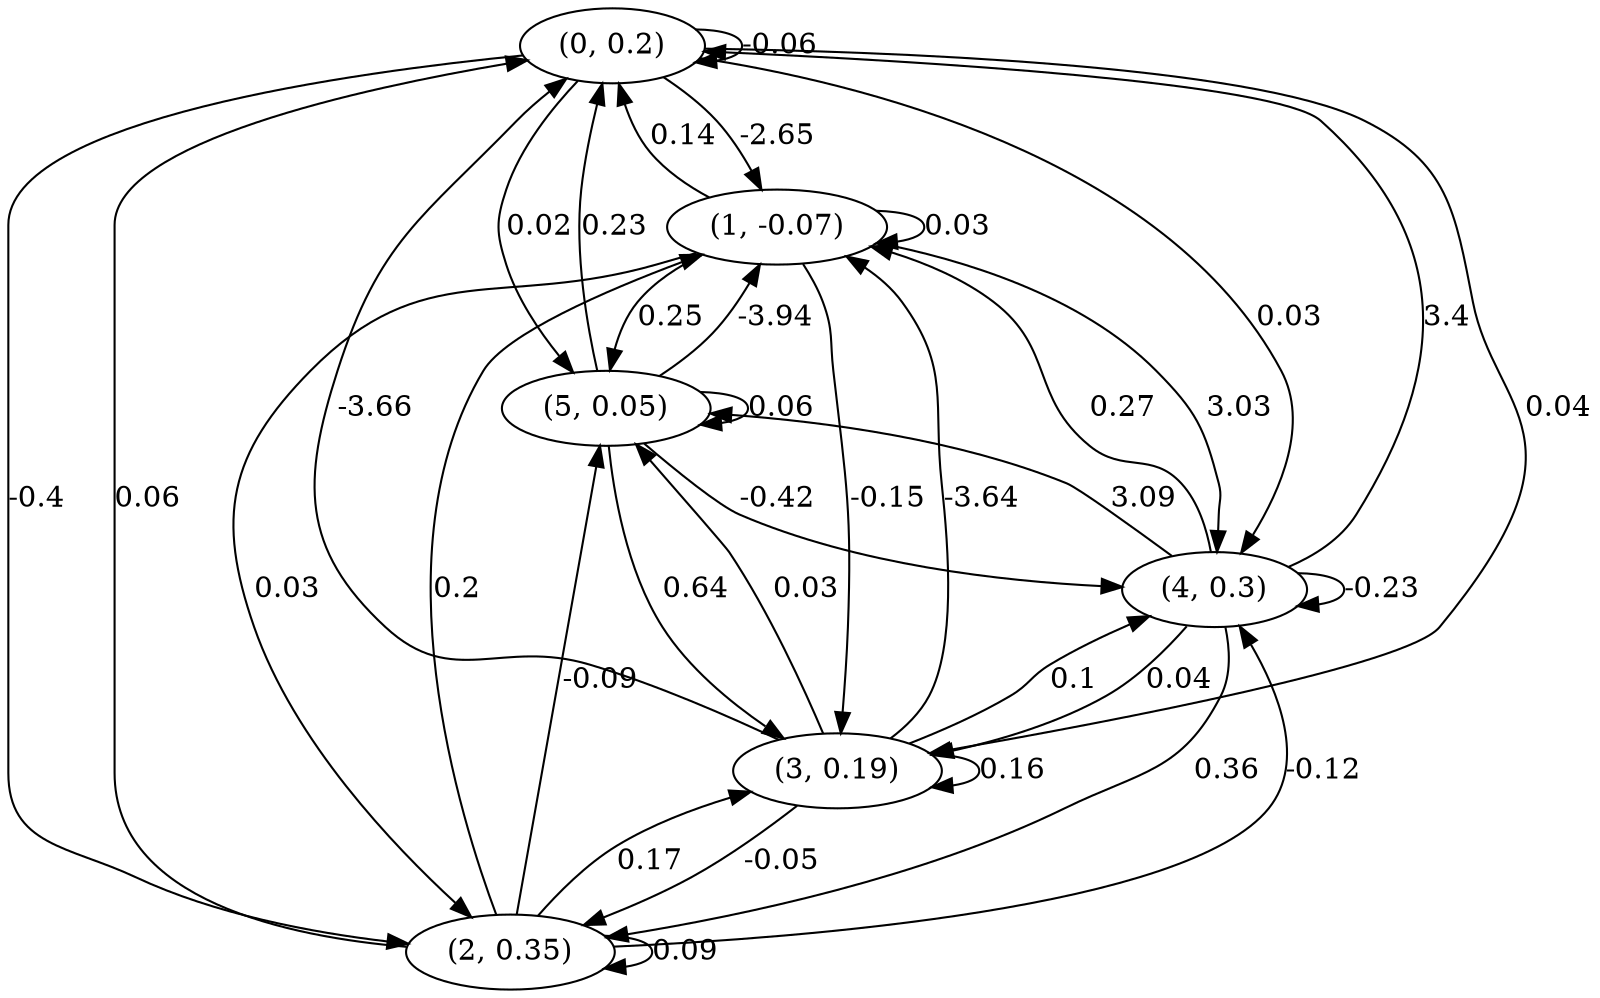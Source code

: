 digraph {
    0 [ label = "(0, 0.2)" ]
    1 [ label = "(1, -0.07)" ]
    2 [ label = "(2, 0.35)" ]
    3 [ label = "(3, 0.19)" ]
    4 [ label = "(4, 0.3)" ]
    5 [ label = "(5, 0.05)" ]
    0 -> 0 [ label = "-0.06" ]
    1 -> 1 [ label = "0.03" ]
    2 -> 2 [ label = "0.09" ]
    3 -> 3 [ label = "0.16" ]
    4 -> 4 [ label = "-0.23" ]
    5 -> 5 [ label = "0.06" ]
    1 -> 0 [ label = "0.14" ]
    2 -> 0 [ label = "0.06" ]
    3 -> 0 [ label = "-3.66" ]
    4 -> 0 [ label = "3.4" ]
    5 -> 0 [ label = "0.23" ]
    0 -> 1 [ label = "-2.65" ]
    2 -> 1 [ label = "0.2" ]
    3 -> 1 [ label = "-3.64" ]
    4 -> 1 [ label = "0.27" ]
    5 -> 1 [ label = "-3.94" ]
    0 -> 2 [ label = "-0.4" ]
    1 -> 2 [ label = "0.03" ]
    3 -> 2 [ label = "-0.05" ]
    4 -> 2 [ label = "0.36" ]
    0 -> 3 [ label = "0.04" ]
    1 -> 3 [ label = "-0.15" ]
    2 -> 3 [ label = "0.17" ]
    4 -> 3 [ label = "0.04" ]
    5 -> 3 [ label = "0.64" ]
    0 -> 4 [ label = "0.03" ]
    1 -> 4 [ label = "3.03" ]
    2 -> 4 [ label = "-0.12" ]
    3 -> 4 [ label = "0.1" ]
    5 -> 4 [ label = "-0.42" ]
    0 -> 5 [ label = "0.02" ]
    1 -> 5 [ label = "0.25" ]
    2 -> 5 [ label = "-0.09" ]
    3 -> 5 [ label = "0.03" ]
    4 -> 5 [ label = "3.09" ]
}


